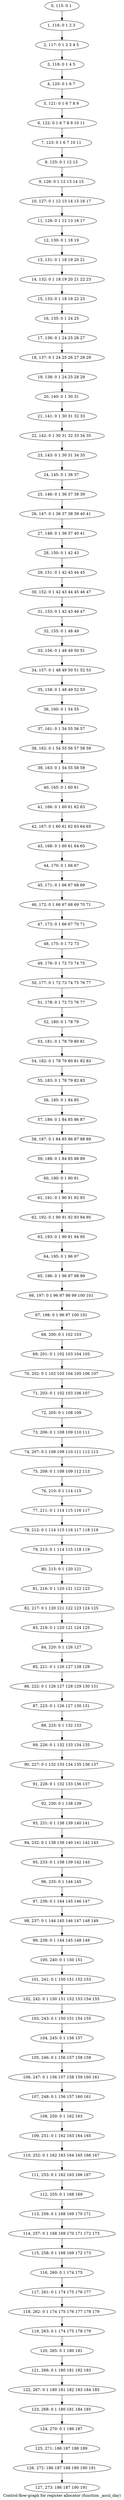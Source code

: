 digraph G {
graph [label="Control-flow-graph for register allocator (function _ascii_day)"]
0[label="0, 115: 0 1 "];
1[label="1, 116: 0 1 2 3 "];
2[label="2, 117: 0 1 2 3 4 5 "];
3[label="3, 118: 0 1 4 5 "];
4[label="4, 120: 0 1 6 7 "];
5[label="5, 121: 0 1 6 7 8 9 "];
6[label="6, 122: 0 1 6 7 8 9 10 11 "];
7[label="7, 123: 0 1 6 7 10 11 "];
8[label="8, 125: 0 1 12 13 "];
9[label="9, 126: 0 1 12 13 14 15 "];
10[label="10, 127: 0 1 12 13 14 15 16 17 "];
11[label="11, 128: 0 1 12 13 16 17 "];
12[label="12, 130: 0 1 18 19 "];
13[label="13, 131: 0 1 18 19 20 21 "];
14[label="14, 132: 0 1 18 19 20 21 22 23 "];
15[label="15, 133: 0 1 18 19 22 23 "];
16[label="16, 135: 0 1 24 25 "];
17[label="17, 136: 0 1 24 25 26 27 "];
18[label="18, 137: 0 1 24 25 26 27 28 29 "];
19[label="19, 138: 0 1 24 25 28 29 "];
20[label="20, 140: 0 1 30 31 "];
21[label="21, 141: 0 1 30 31 32 33 "];
22[label="22, 142: 0 1 30 31 32 33 34 35 "];
23[label="23, 143: 0 1 30 31 34 35 "];
24[label="24, 145: 0 1 36 37 "];
25[label="25, 146: 0 1 36 37 38 39 "];
26[label="26, 147: 0 1 36 37 38 39 40 41 "];
27[label="27, 148: 0 1 36 37 40 41 "];
28[label="28, 150: 0 1 42 43 "];
29[label="29, 151: 0 1 42 43 44 45 "];
30[label="30, 152: 0 1 42 43 44 45 46 47 "];
31[label="31, 153: 0 1 42 43 46 47 "];
32[label="32, 155: 0 1 48 49 "];
33[label="33, 156: 0 1 48 49 50 51 "];
34[label="34, 157: 0 1 48 49 50 51 52 53 "];
35[label="35, 158: 0 1 48 49 52 53 "];
36[label="36, 160: 0 1 54 55 "];
37[label="37, 161: 0 1 54 55 56 57 "];
38[label="38, 162: 0 1 54 55 56 57 58 59 "];
39[label="39, 163: 0 1 54 55 58 59 "];
40[label="40, 165: 0 1 60 61 "];
41[label="41, 166: 0 1 60 61 62 63 "];
42[label="42, 167: 0 1 60 61 62 63 64 65 "];
43[label="43, 168: 0 1 60 61 64 65 "];
44[label="44, 170: 0 1 66 67 "];
45[label="45, 171: 0 1 66 67 68 69 "];
46[label="46, 172: 0 1 66 67 68 69 70 71 "];
47[label="47, 173: 0 1 66 67 70 71 "];
48[label="48, 175: 0 1 72 73 "];
49[label="49, 176: 0 1 72 73 74 75 "];
50[label="50, 177: 0 1 72 73 74 75 76 77 "];
51[label="51, 178: 0 1 72 73 76 77 "];
52[label="52, 180: 0 1 78 79 "];
53[label="53, 181: 0 1 78 79 80 81 "];
54[label="54, 182: 0 1 78 79 80 81 82 83 "];
55[label="55, 183: 0 1 78 79 82 83 "];
56[label="56, 185: 0 1 84 85 "];
57[label="57, 186: 0 1 84 85 86 87 "];
58[label="58, 187: 0 1 84 85 86 87 88 89 "];
59[label="59, 188: 0 1 84 85 88 89 "];
60[label="60, 190: 0 1 90 91 "];
61[label="61, 191: 0 1 90 91 92 93 "];
62[label="62, 192: 0 1 90 91 92 93 94 95 "];
63[label="63, 193: 0 1 90 91 94 95 "];
64[label="64, 195: 0 1 96 97 "];
65[label="65, 196: 0 1 96 97 98 99 "];
66[label="66, 197: 0 1 96 97 98 99 100 101 "];
67[label="67, 198: 0 1 96 97 100 101 "];
68[label="68, 200: 0 1 102 103 "];
69[label="69, 201: 0 1 102 103 104 105 "];
70[label="70, 202: 0 1 102 103 104 105 106 107 "];
71[label="71, 203: 0 1 102 103 106 107 "];
72[label="72, 205: 0 1 108 109 "];
73[label="73, 206: 0 1 108 109 110 111 "];
74[label="74, 207: 0 1 108 109 110 111 112 113 "];
75[label="75, 208: 0 1 108 109 112 113 "];
76[label="76, 210: 0 1 114 115 "];
77[label="77, 211: 0 1 114 115 116 117 "];
78[label="78, 212: 0 1 114 115 116 117 118 119 "];
79[label="79, 213: 0 1 114 115 118 119 "];
80[label="80, 215: 0 1 120 121 "];
81[label="81, 216: 0 1 120 121 122 123 "];
82[label="82, 217: 0 1 120 121 122 123 124 125 "];
83[label="83, 218: 0 1 120 121 124 125 "];
84[label="84, 220: 0 1 126 127 "];
85[label="85, 221: 0 1 126 127 128 129 "];
86[label="86, 222: 0 1 126 127 128 129 130 131 "];
87[label="87, 223: 0 1 126 127 130 131 "];
88[label="88, 225: 0 1 132 133 "];
89[label="89, 226: 0 1 132 133 134 135 "];
90[label="90, 227: 0 1 132 133 134 135 136 137 "];
91[label="91, 228: 0 1 132 133 136 137 "];
92[label="92, 230: 0 1 138 139 "];
93[label="93, 231: 0 1 138 139 140 141 "];
94[label="94, 232: 0 1 138 139 140 141 142 143 "];
95[label="95, 233: 0 1 138 139 142 143 "];
96[label="96, 235: 0 1 144 145 "];
97[label="97, 236: 0 1 144 145 146 147 "];
98[label="98, 237: 0 1 144 145 146 147 148 149 "];
99[label="99, 238: 0 1 144 145 148 149 "];
100[label="100, 240: 0 1 150 151 "];
101[label="101, 241: 0 1 150 151 152 153 "];
102[label="102, 242: 0 1 150 151 152 153 154 155 "];
103[label="103, 243: 0 1 150 151 154 155 "];
104[label="104, 245: 0 1 156 157 "];
105[label="105, 246: 0 1 156 157 158 159 "];
106[label="106, 247: 0 1 156 157 158 159 160 161 "];
107[label="107, 248: 0 1 156 157 160 161 "];
108[label="108, 250: 0 1 162 163 "];
109[label="109, 251: 0 1 162 163 164 165 "];
110[label="110, 252: 0 1 162 163 164 165 166 167 "];
111[label="111, 253: 0 1 162 163 166 167 "];
112[label="112, 255: 0 1 168 169 "];
113[label="113, 256: 0 1 168 169 170 171 "];
114[label="114, 257: 0 1 168 169 170 171 172 173 "];
115[label="115, 258: 0 1 168 169 172 173 "];
116[label="116, 260: 0 1 174 175 "];
117[label="117, 261: 0 1 174 175 176 177 "];
118[label="118, 262: 0 1 174 175 176 177 178 179 "];
119[label="119, 263: 0 1 174 175 178 179 "];
120[label="120, 265: 0 1 180 181 "];
121[label="121, 266: 0 1 180 181 182 183 "];
122[label="122, 267: 0 1 180 181 182 183 184 185 "];
123[label="123, 268: 0 1 180 181 184 185 "];
124[label="124, 270: 0 1 186 187 "];
125[label="125, 271: 186 187 188 189 "];
126[label="126, 272: 186 187 188 189 190 191 "];
127[label="127, 273: 186 187 190 191 "];
0->1 ;
1->2 ;
2->3 ;
3->4 ;
4->5 ;
5->6 ;
6->7 ;
7->8 ;
8->9 ;
9->10 ;
10->11 ;
11->12 ;
12->13 ;
13->14 ;
14->15 ;
15->16 ;
16->17 ;
17->18 ;
18->19 ;
19->20 ;
20->21 ;
21->22 ;
22->23 ;
23->24 ;
24->25 ;
25->26 ;
26->27 ;
27->28 ;
28->29 ;
29->30 ;
30->31 ;
31->32 ;
32->33 ;
33->34 ;
34->35 ;
35->36 ;
36->37 ;
37->38 ;
38->39 ;
39->40 ;
40->41 ;
41->42 ;
42->43 ;
43->44 ;
44->45 ;
45->46 ;
46->47 ;
47->48 ;
48->49 ;
49->50 ;
50->51 ;
51->52 ;
52->53 ;
53->54 ;
54->55 ;
55->56 ;
56->57 ;
57->58 ;
58->59 ;
59->60 ;
60->61 ;
61->62 ;
62->63 ;
63->64 ;
64->65 ;
65->66 ;
66->67 ;
67->68 ;
68->69 ;
69->70 ;
70->71 ;
71->72 ;
72->73 ;
73->74 ;
74->75 ;
75->76 ;
76->77 ;
77->78 ;
78->79 ;
79->80 ;
80->81 ;
81->82 ;
82->83 ;
83->84 ;
84->85 ;
85->86 ;
86->87 ;
87->88 ;
88->89 ;
89->90 ;
90->91 ;
91->92 ;
92->93 ;
93->94 ;
94->95 ;
95->96 ;
96->97 ;
97->98 ;
98->99 ;
99->100 ;
100->101 ;
101->102 ;
102->103 ;
103->104 ;
104->105 ;
105->106 ;
106->107 ;
107->108 ;
108->109 ;
109->110 ;
110->111 ;
111->112 ;
112->113 ;
113->114 ;
114->115 ;
115->116 ;
116->117 ;
117->118 ;
118->119 ;
119->120 ;
120->121 ;
121->122 ;
122->123 ;
123->124 ;
124->125 ;
125->126 ;
126->127 ;
}

